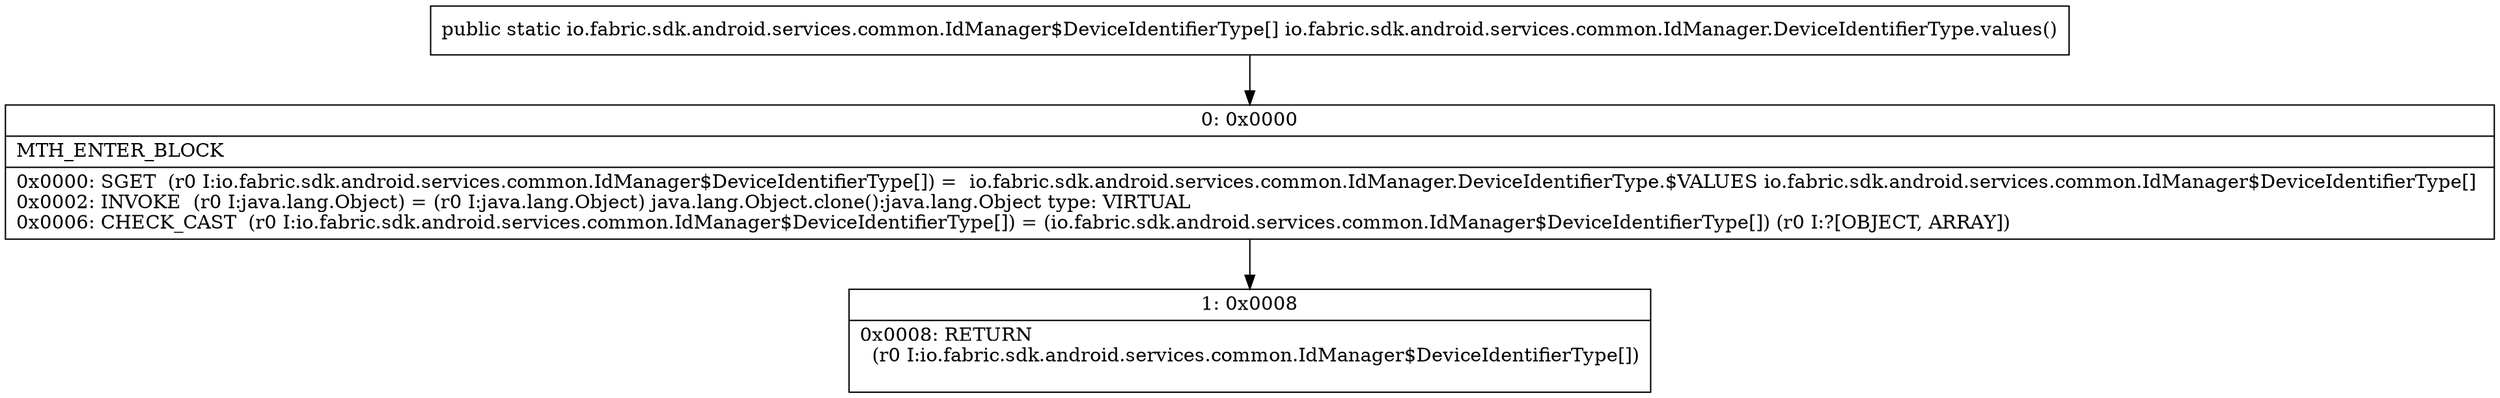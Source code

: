 digraph "CFG forio.fabric.sdk.android.services.common.IdManager.DeviceIdentifierType.values()[Lio\/fabric\/sdk\/android\/services\/common\/IdManager$DeviceIdentifierType;" {
Node_0 [shape=record,label="{0\:\ 0x0000|MTH_ENTER_BLOCK\l|0x0000: SGET  (r0 I:io.fabric.sdk.android.services.common.IdManager$DeviceIdentifierType[]) =  io.fabric.sdk.android.services.common.IdManager.DeviceIdentifierType.$VALUES io.fabric.sdk.android.services.common.IdManager$DeviceIdentifierType[] \l0x0002: INVOKE  (r0 I:java.lang.Object) = (r0 I:java.lang.Object) java.lang.Object.clone():java.lang.Object type: VIRTUAL \l0x0006: CHECK_CAST  (r0 I:io.fabric.sdk.android.services.common.IdManager$DeviceIdentifierType[]) = (io.fabric.sdk.android.services.common.IdManager$DeviceIdentifierType[]) (r0 I:?[OBJECT, ARRAY]) \l}"];
Node_1 [shape=record,label="{1\:\ 0x0008|0x0008: RETURN  \l  (r0 I:io.fabric.sdk.android.services.common.IdManager$DeviceIdentifierType[])\l \l}"];
MethodNode[shape=record,label="{public static io.fabric.sdk.android.services.common.IdManager$DeviceIdentifierType[] io.fabric.sdk.android.services.common.IdManager.DeviceIdentifierType.values() }"];
MethodNode -> Node_0;
Node_0 -> Node_1;
}

